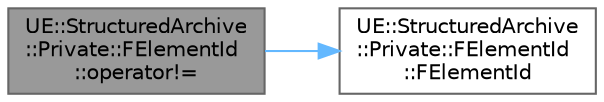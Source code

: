 digraph "UE::StructuredArchive::Private::FElementId::operator!="
{
 // INTERACTIVE_SVG=YES
 // LATEX_PDF_SIZE
  bgcolor="transparent";
  edge [fontname=Helvetica,fontsize=10,labelfontname=Helvetica,labelfontsize=10];
  node [fontname=Helvetica,fontsize=10,shape=box,height=0.2,width=0.4];
  rankdir="LR";
  Node1 [id="Node000001",label="UE::StructuredArchive\l::Private::FElementId\l::operator!=",height=0.2,width=0.4,color="gray40", fillcolor="grey60", style="filled", fontcolor="black",tooltip=" "];
  Node1 -> Node2 [id="edge1_Node000001_Node000002",color="steelblue1",style="solid",tooltip=" "];
  Node2 [id="Node000002",label="UE::StructuredArchive\l::Private::FElementId\l::FElementId",height=0.2,width=0.4,color="grey40", fillcolor="white", style="filled",URL="$d0/d97/structUE_1_1StructuredArchive_1_1Private_1_1FElementId.html#ad5fe5bd4be2578f8efa7b12a126c586a",tooltip=" "];
}
